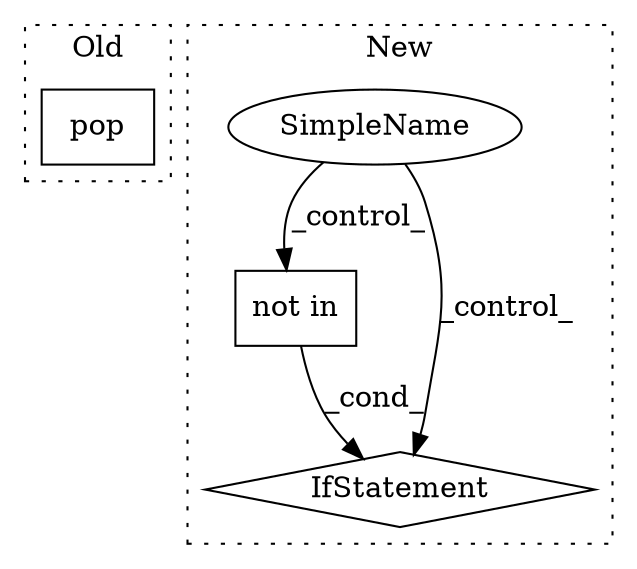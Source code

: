 digraph G {
subgraph cluster0 {
1 [label="pop" a="32" s="5713,5756" l="4,1" shape="box"];
label = "Old";
style="dotted";
}
subgraph cluster1 {
2 [label="not in" a="108" s="6103" l="24" shape="box"];
3 [label="IfStatement" a="25" s="6087,6127" l="16,2" shape="diamond"];
4 [label="SimpleName" a="42" s="" l="" shape="ellipse"];
label = "New";
style="dotted";
}
2 -> 3 [label="_cond_"];
4 -> 2 [label="_control_"];
4 -> 3 [label="_control_"];
}
